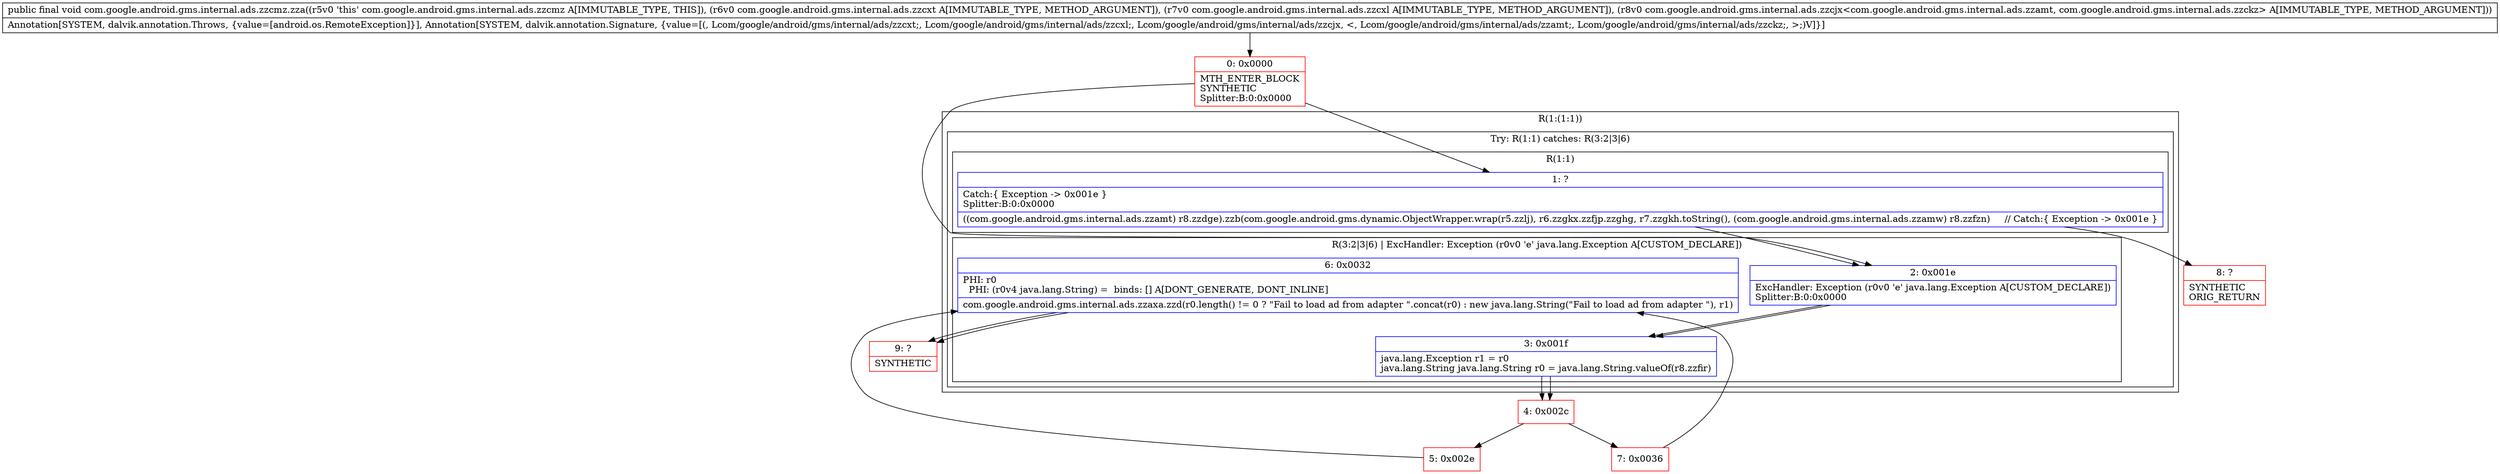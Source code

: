 digraph "CFG forcom.google.android.gms.internal.ads.zzcmz.zza(Lcom\/google\/android\/gms\/internal\/ads\/zzcxt;Lcom\/google\/android\/gms\/internal\/ads\/zzcxl;Lcom\/google\/android\/gms\/internal\/ads\/zzcjx;)V" {
subgraph cluster_Region_1602845313 {
label = "R(1:(1:1))";
node [shape=record,color=blue];
subgraph cluster_TryCatchRegion_727556225 {
label = "Try: R(1:1) catches: R(3:2|3|6)";
node [shape=record,color=blue];
subgraph cluster_Region_536399164 {
label = "R(1:1)";
node [shape=record,color=blue];
Node_1 [shape=record,label="{1\:\ ?|Catch:\{ Exception \-\> 0x001e \}\lSplitter:B:0:0x0000\l|((com.google.android.gms.internal.ads.zzamt) r8.zzdge).zzb(com.google.android.gms.dynamic.ObjectWrapper.wrap(r5.zzlj), r6.zzgkx.zzfjp.zzghg, r7.zzgkh.toString(), (com.google.android.gms.internal.ads.zzamw) r8.zzfzn)     \/\/ Catch:\{ Exception \-\> 0x001e \}\l}"];
}
subgraph cluster_Region_1840417442 {
label = "R(3:2|3|6) | ExcHandler: Exception (r0v0 'e' java.lang.Exception A[CUSTOM_DECLARE])\l";
node [shape=record,color=blue];
Node_2 [shape=record,label="{2\:\ 0x001e|ExcHandler: Exception (r0v0 'e' java.lang.Exception A[CUSTOM_DECLARE])\lSplitter:B:0:0x0000\l}"];
Node_3 [shape=record,label="{3\:\ 0x001f|java.lang.Exception r1 = r0\ljava.lang.String java.lang.String r0 = java.lang.String.valueOf(r8.zzfir)\l}"];
Node_6 [shape=record,label="{6\:\ 0x0032|PHI: r0 \l  PHI: (r0v4 java.lang.String) =  binds: [] A[DONT_GENERATE, DONT_INLINE]\l|com.google.android.gms.internal.ads.zzaxa.zzd(r0.length() != 0 ? \"Fail to load ad from adapter \".concat(r0) : new java.lang.String(\"Fail to load ad from adapter \"), r1)\l}"];
}
}
}
subgraph cluster_Region_1840417442 {
label = "R(3:2|3|6) | ExcHandler: Exception (r0v0 'e' java.lang.Exception A[CUSTOM_DECLARE])\l";
node [shape=record,color=blue];
Node_2 [shape=record,label="{2\:\ 0x001e|ExcHandler: Exception (r0v0 'e' java.lang.Exception A[CUSTOM_DECLARE])\lSplitter:B:0:0x0000\l}"];
Node_3 [shape=record,label="{3\:\ 0x001f|java.lang.Exception r1 = r0\ljava.lang.String java.lang.String r0 = java.lang.String.valueOf(r8.zzfir)\l}"];
Node_6 [shape=record,label="{6\:\ 0x0032|PHI: r0 \l  PHI: (r0v4 java.lang.String) =  binds: [] A[DONT_GENERATE, DONT_INLINE]\l|com.google.android.gms.internal.ads.zzaxa.zzd(r0.length() != 0 ? \"Fail to load ad from adapter \".concat(r0) : new java.lang.String(\"Fail to load ad from adapter \"), r1)\l}"];
}
Node_0 [shape=record,color=red,label="{0\:\ 0x0000|MTH_ENTER_BLOCK\lSYNTHETIC\lSplitter:B:0:0x0000\l}"];
Node_4 [shape=record,color=red,label="{4\:\ 0x002c}"];
Node_5 [shape=record,color=red,label="{5\:\ 0x002e}"];
Node_7 [shape=record,color=red,label="{7\:\ 0x0036}"];
Node_8 [shape=record,color=red,label="{8\:\ ?|SYNTHETIC\lORIG_RETURN\l}"];
Node_9 [shape=record,color=red,label="{9\:\ ?|SYNTHETIC\l}"];
MethodNode[shape=record,label="{public final void com.google.android.gms.internal.ads.zzcmz.zza((r5v0 'this' com.google.android.gms.internal.ads.zzcmz A[IMMUTABLE_TYPE, THIS]), (r6v0 com.google.android.gms.internal.ads.zzcxt A[IMMUTABLE_TYPE, METHOD_ARGUMENT]), (r7v0 com.google.android.gms.internal.ads.zzcxl A[IMMUTABLE_TYPE, METHOD_ARGUMENT]), (r8v0 com.google.android.gms.internal.ads.zzcjx\<com.google.android.gms.internal.ads.zzamt, com.google.android.gms.internal.ads.zzckz\> A[IMMUTABLE_TYPE, METHOD_ARGUMENT]))  | Annotation[SYSTEM, dalvik.annotation.Throws, \{value=[android.os.RemoteException]\}], Annotation[SYSTEM, dalvik.annotation.Signature, \{value=[(, Lcom\/google\/android\/gms\/internal\/ads\/zzcxt;, Lcom\/google\/android\/gms\/internal\/ads\/zzcxl;, Lcom\/google\/android\/gms\/internal\/ads\/zzcjx, \<, Lcom\/google\/android\/gms\/internal\/ads\/zzamt;, Lcom\/google\/android\/gms\/internal\/ads\/zzckz;, \>;)V]\}]\l}"];
MethodNode -> Node_0;
Node_1 -> Node_2;
Node_1 -> Node_8;
Node_2 -> Node_3;
Node_3 -> Node_4;
Node_6 -> Node_9;
Node_2 -> Node_3;
Node_3 -> Node_4;
Node_6 -> Node_9;
Node_0 -> Node_1;
Node_0 -> Node_2;
Node_4 -> Node_5;
Node_4 -> Node_7;
Node_5 -> Node_6;
Node_7 -> Node_6;
}

